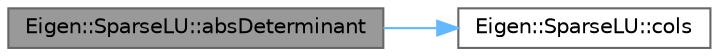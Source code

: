 digraph "Eigen::SparseLU::absDeterminant"
{
 // LATEX_PDF_SIZE
  bgcolor="transparent";
  edge [fontname=Helvetica,fontsize=10,labelfontname=Helvetica,labelfontsize=10];
  node [fontname=Helvetica,fontsize=10,shape=box,height=0.2,width=0.4];
  rankdir="LR";
  Node1 [id="Node000001",label="Eigen::SparseLU::absDeterminant",height=0.2,width=0.4,color="gray40", fillcolor="grey60", style="filled", fontcolor="black",tooltip=" "];
  Node1 -> Node2 [id="edge1_Node000001_Node000002",color="steelblue1",style="solid",tooltip=" "];
  Node2 [id="Node000002",label="Eigen::SparseLU::cols",height=0.2,width=0.4,color="grey40", fillcolor="white", style="filled",URL="$class_eigen_1_1_sparse_l_u.html#a634e903f97c46b55591db2e12d1d45d1",tooltip=" "];
}

